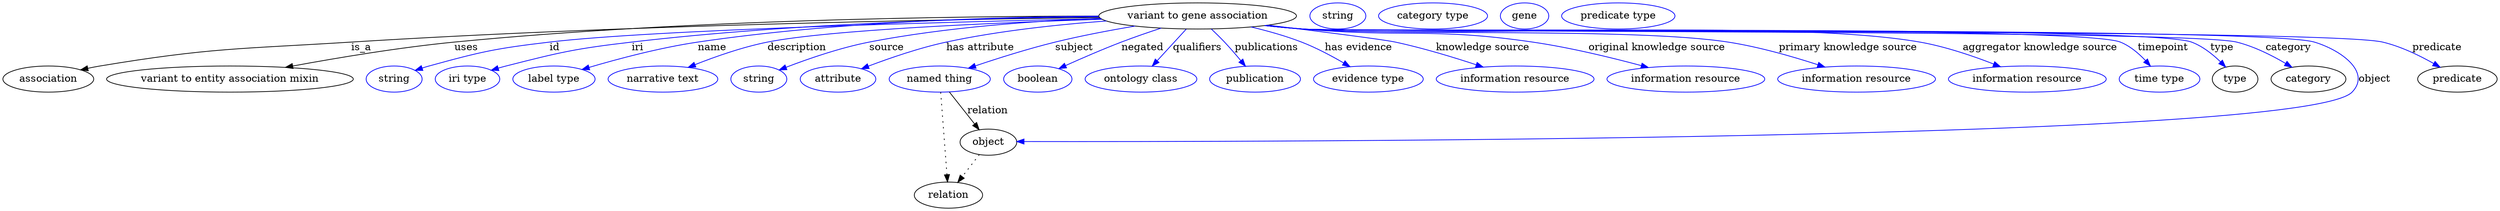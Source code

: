 digraph {
	graph [bb="0,0,3429,283"];
	node [label="\N"];
	"variant to gene association"	[height=0.5,
		label="variant to gene association",
		pos="1641.4,265",
		width=3.7733];
	association	[height=0.5,
		pos="62.394,178",
		width=1.7332];
	"variant to gene association" -> association	[label=is_a,
		lp="493.39,221.5",
		pos="e,106.89,190.66 1506.2,262.78 1289.4,260.17 850.53,252.26 479.39,229 325.22,219.34 285.77,221.38 133.39,196 128,195.1 122.41,194.02 \
116.84,192.85"];
	"variant to entity association mixin"	[height=0.5,
		pos="312.39,178",
		width=4.7121];
	"variant to gene association" -> "variant to entity association mixin"	[label=uses,
		lp="637.89,221.5",
		pos="e,388.87,194.13 1505.3,264.77 1309.5,264.65 936.84,259.81 621.39,229 545.82,221.62 460.7,207.4 398.96,196.01"];
	id	[color=blue,
		height=0.5,
		label=string,
		pos="538.39,178",
		width=1.0652];
	"variant to gene association" -> id	[color=blue,
		label=id,
		lp="759.39,221.5",
		pos="e,567.12,189.93 1508.2,261.32 1297,256.64 894.57,245.82 752.39,229 677.69,220.16 658.92,215.94 586.39,196 583.24,195.13 580,194.16 \
576.75,193.13",
		style=solid];
	iri	[color=blue,
		height=0.5,
		label="iri type",
		pos="639.39,178",
		width=1.2277];
	"variant to gene association" -> iri	[color=blue,
		label=iri,
		lp="873.39,221.5",
		pos="e,672.01,190.15 1505.6,263.76 1350.4,262.12 1088.7,255.2 865.39,229 787.65,219.88 768.25,215.32 692.39,196 688.97,195.13 685.43,\
194.16 681.9,193.13",
		style=solid];
	name	[color=blue,
		height=0.5,
		label="label type",
		pos="758.39,178",
		width=1.5707];
	"variant to gene association" -> name	[color=blue,
		label=name,
		lp="976.39,221.5",
		pos="e,797,191.18 1505.5,264.79 1366.7,263.79 1145.4,257.19 956.39,229 904.51,221.26 846.46,205.77 806.7,194.07",
		style=solid];
	description	[color=blue,
		height=0.5,
		label="narrative text",
		pos="908.39,178",
		width=2.0943];
	"variant to gene association" -> description	[color=blue,
		label=description,
		lp="1092.9,221.5",
		pos="e,943.15,194.1 1510,260.39 1363.7,255.62 1136.7,245.81 1052.4,229 1018,222.15 980.7,209.01 952.66,197.92",
		style=solid];
	source	[color=blue,
		height=0.5,
		label=string,
		pos="1040.4,178",
		width=1.0652];
	"variant to gene association" -> source	[color=blue,
		label=source,
		lp="1215.4,221.5",
		pos="e,1068.2,190.59 1507.9,261.63 1417.8,258.08 1296.6,249.49 1191.4,229 1151.7,221.27 1108,206.02 1077.9,194.38",
		style=solid];
	"has attribute"	[color=blue,
		height=0.5,
		label=attribute,
		pos="1148.4,178",
		width=1.4443];
	"variant to gene association" -> "has attribute"	[color=blue,
		label="has attribute",
		lp="1343.4,221.5",
		pos="e,1180.7,192.27 1515.8,258.06 1449.9,253.24 1368.2,244.56 1296.4,229 1259.7,221.05 1219.5,207.09 1190.2,195.94",
		style=solid];
	subject	[color=blue,
		height=0.5,
		label="named thing",
		pos="1288.4,178",
		width=1.9318];
	"variant to gene association" -> subject	[color=blue,
		label=subject,
		lp="1472.4,221.5",
		pos="e,1327.6,192.96 1555.5,251.03 1521.3,245.24 1481.8,237.74 1446.4,229 1409.3,219.85 1368.3,206.76 1337.3,196.27",
		style=solid];
	negated	[color=blue,
		height=0.5,
		label=boolean,
		pos="1422.4,178",
		width=1.2999];
	"variant to gene association" -> negated	[color=blue,
		label=negated,
		lp="1565.4,221.5",
		pos="e,1451.1,192.48 1590.9,248.19 1573.5,242.48 1554,235.77 1536.4,229 1510.7,219.12 1482.4,206.72 1460.5,196.74",
		style=solid];
	qualifiers	[color=blue,
		height=0.5,
		label="ontology class",
		pos="1563.4,178",
		width=2.1304];
	"variant to gene association" -> qualifiers	[color=blue,
		label=qualifiers,
		lp="1640.9,221.5",
		pos="e,1578.9,195.89 1625.6,246.8 1614.2,234.39 1598.7,217.46 1586,203.62",
		style=solid];
	publications	[color=blue,
		height=0.5,
		label=publication,
		pos="1720.4,178",
		width=1.7332];
	"variant to gene association" -> publications	[color=blue,
		label=publications,
		lp="1736.4,221.5",
		pos="e,1707.2,195.62 1660.2,246.96 1666.2,241.37 1672.7,235.05 1678.4,229 1686,220.96 1693.9,211.79 1700.8,203.52",
		style=solid];
	"has evidence"	[color=blue,
		height=0.5,
		label="evidence type",
		pos="1876.4,178",
		width=2.0943];
	"variant to gene association" -> "has evidence"	[color=blue,
		label="has evidence",
		lp="1862.9,221.5",
		pos="e,1851.1,195.08 1714.9,249.84 1737.6,244.46 1762.3,237.53 1784.4,229 1804.3,221.31 1825.3,210.17 1842.1,200.36",
		style=solid];
	"knowledge source"	[color=blue,
		height=0.5,
		label="information resource",
		pos="2078.4,178",
		width=3.015];
	"variant to gene association" -> "knowledge source"	[color=blue,
		label="knowledge source",
		lp="2033.9,221.5",
		pos="e,2034.4,194.5 1738.4,252.32 1809.4,243.63 1896.3,232.66 1913.4,229 1951.2,220.9 1992.8,208.25 2024.8,197.7",
		style=solid];
	"original knowledge source"	[color=blue,
		height=0.5,
		label="information resource",
		pos="2313.4,178",
		width=3.015];
	"variant to gene association" -> "original knowledge source"	[color=blue,
		label="original knowledge source",
		lp="2273.4,221.5",
		pos="e,2261.9,193.9 1736.1,252.07 1752.8,250.2 1770.1,248.42 1786.4,247 1926.5,234.8 1963.2,249.3 2102.4,229 2153.4,221.56 2210.3,207.76 \
2252.1,196.54",
		style=solid];
	"primary knowledge source"	[color=blue,
		height=0.5,
		label="information resource",
		pos="2548.4,178",
		width=3.015];
	"variant to gene association" -> "primary knowledge source"	[color=blue,
		label="primary knowledge source",
		lp="2536.4,221.5",
		pos="e,2504.7,194.58 1734.5,251.89 1751.7,249.99 1769.6,248.24 1786.4,247 1916.1,237.42 2242.9,248.83 2371.4,229 2413.6,222.49 2460.1,\
209.13 2494.8,197.85",
		style=solid];
	"aggregator knowledge source"	[color=blue,
		height=0.5,
		label="information resource",
		pos="2783.4,178",
		width=3.015];
	"variant to gene association" -> "aggregator knowledge source"	[color=blue,
		label="aggregator knowledge source",
		lp="2800.9,221.5",
		pos="e,2746.5,194.98 1734.1,251.8 1751.4,249.89 1769.5,248.17 1786.4,247 1974.7,234 2449.5,261.58 2635.4,229 2670.4,222.86 2708.4,209.88 \
2737.1,198.69",
		style=solid];
	timepoint	[color=blue,
		height=0.5,
		label="time type",
		pos="2965.4,178",
		width=1.5346];
	"variant to gene association" -> timepoint	[color=blue,
		label=timepoint,
		lp="2970.4,221.5",
		pos="e,2952.8,195.9 1733.7,251.77 1751.2,249.85 1769.3,248.13 1786.4,247 1848.8,242.86 2853.4,252.27 2911.4,229 2924.7,223.67 2936.7,\
213.43 2946,203.59",
		style=solid];
	type	[height=0.5,
		pos="3069.4,178",
		width=0.86659];
	"variant to gene association" -> type	[color=blue,
		label=type,
		lp="3051.4,221.5",
		pos="e,3056.4,194.47 1733.7,251.75 1751.2,249.84 1769.3,248.12 1786.4,247 1854.2,242.54 2945.7,252.6 3009.4,229 3024.5,223.39 3038.6,\
212.18 3049.3,201.79",
		style=solid];
	category	[height=0.5,
		pos="3170.4,178",
		width=1.4263];
	"variant to gene association" -> category	[color=blue,
		label=category,
		lp="3142.9,221.5",
		pos="e,3147.6,194.32 1733.7,251.74 1751.2,249.83 1769.3,248.12 1786.4,247 1857.6,242.34 3002.1,246.03 3071.4,229 3095.3,223.12 3120.1,\
210.61 3138.9,199.58",
		style=solid];
	object	[height=0.5,
		pos="1355.4,91",
		width=1.0832];
	"variant to gene association" -> object	[color=blue,
		label=object,
		lp="3261.4,178",
		pos="e,1394.3,91.898 1733.7,251.72 1751.2,249.81 1769.3,248.11 1786.4,247 1863.6,241.99 3104.3,251.06 3178.4,229 3215.2,218.05 3257.1,\
187.64 3230.4,160 3165.2,92.364 1693.9,91.411 1404.5,91.88",
		style=solid];
	predicate	[height=0.5,
		pos="3374.4,178",
		width=1.5165];
	"variant to gene association" -> predicate	[color=blue,
		label=predicate,
		lp="3346.4,221.5",
		pos="e,3350.6,194.33 1733.7,251.71 1751.2,249.8 1769.3,248.1 1786.4,247 1868.7,241.69 3191.1,247.97 3271.4,229 3296.3,223.12 3322.2,210.53 \
3341.8,199.45",
		style=solid];
	subject -> object	[label=relation,
		lp="1354.4,134.5",
		pos="e,1342.6,108.18 1301.6,160.21 1311.5,147.71 1325.1,130.45 1336.1,116.43"];
	relation	[height=0.5,
		pos="1300.4,18",
		width=1.2999];
	subject -> relation	[pos="e,1299.1,36.188 1289.7,159.79 1291.8,132.48 1295.8,78.994 1298.3,46.38",
		style=dotted];
	association_type	[color=blue,
		height=0.5,
		label=string,
		pos="1833.4,265",
		width=1.0652];
	association_category	[color=blue,
		height=0.5,
		label="category type",
		pos="1964.4,265",
		width=2.0762];
	object -> relation	[pos="e,1313.2,35.54 1342.9,73.889 1336,64.939 1327.2,53.617 1319.4,43.584",
		style=dotted];
	"variant to gene association_object"	[color=blue,
		height=0.5,
		label=gene,
		pos="2090.4,265",
		width=0.92075];
	"variant to gene association_predicate"	[color=blue,
		height=0.5,
		label="predicate type",
		pos="2219.4,265",
		width=2.1665];
}
